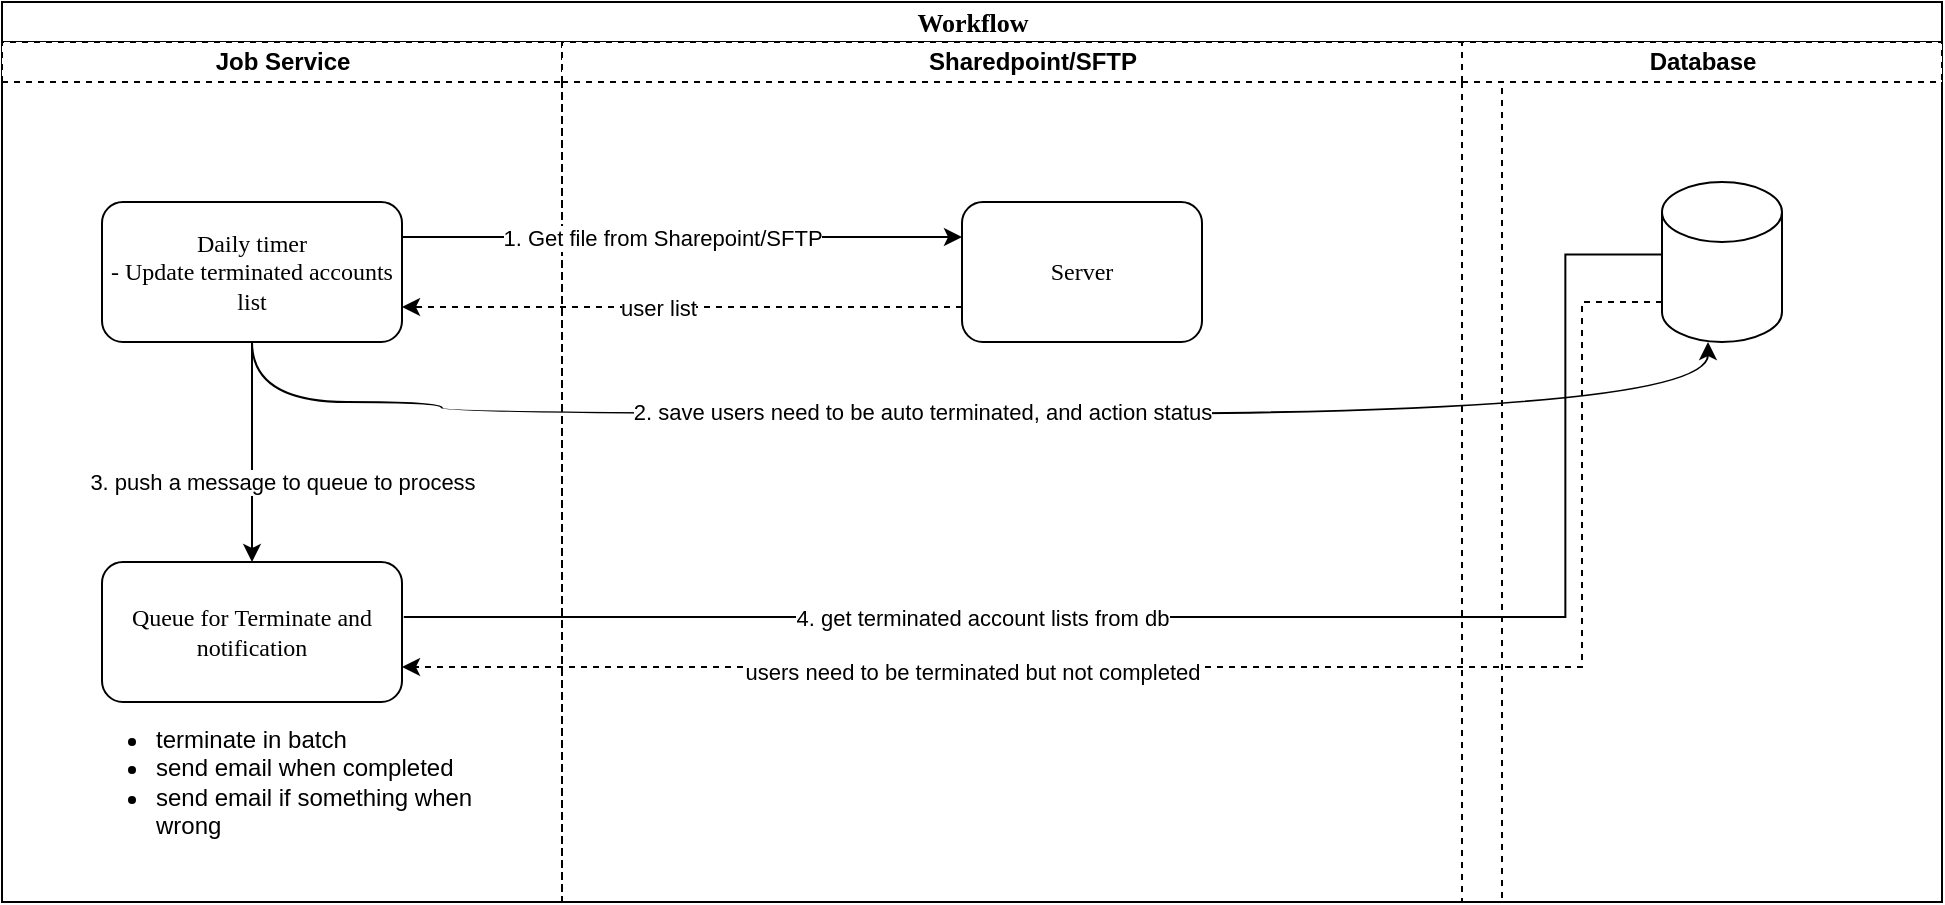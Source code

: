 <mxfile version="24.5.1" type="github">
  <diagram name="Page-1" id="74e2e168-ea6b-b213-b513-2b3c1d86103e">
    <mxGraphModel dx="1195" dy="615" grid="1" gridSize="10" guides="1" tooltips="1" connect="1" arrows="1" fold="1" page="1" pageScale="1" pageWidth="1100" pageHeight="850" background="none" math="0" shadow="0">
      <root>
        <mxCell id="0" />
        <mxCell id="1" parent="0" />
        <mxCell id="77e6c97f196da883-1" value="&lt;font style=&quot;font-size: 13px;&quot;&gt;Workflow&lt;/font&gt;" style="swimlane;html=1;childLayout=stackLayout;startSize=20;rounded=0;shadow=0;labelBackgroundColor=none;strokeWidth=1;fontFamily=Verdana;fontSize=8;align=center;" parent="1" vertex="1">
          <mxGeometry x="70" y="40" width="970" height="450" as="geometry" />
        </mxCell>
        <mxCell id="77e6c97f196da883-3" value="Job Service" style="swimlane;html=1;startSize=20;dashed=1;" parent="77e6c97f196da883-1" vertex="1">
          <mxGeometry y="20" width="280" height="430" as="geometry" />
        </mxCell>
        <mxCell id="77e6c97f196da883-11" value="&lt;font style=&quot;font-size: 12px;&quot;&gt;Daily timer&lt;/font&gt;&lt;div&gt;&lt;span style=&quot;font-size: 12px;&quot;&gt;- Update terminated accounts list&lt;/span&gt;&lt;/div&gt;" style="rounded=1;whiteSpace=wrap;html=1;shadow=0;labelBackgroundColor=none;strokeWidth=1;fontFamily=Verdana;fontSize=8;align=center;" parent="77e6c97f196da883-3" vertex="1">
          <mxGeometry x="50" y="80" width="150" height="70" as="geometry" />
        </mxCell>
        <mxCell id="C44f-9Xv0R-iDv7mBQcy-20" value="&lt;span style=&quot;font-size: 12px;&quot;&gt;Queue for&amp;nbsp;&lt;/span&gt;&lt;span style=&quot;font-size: 12px; background-color: initial;&quot;&gt;Terminate and notification&lt;/span&gt;" style="rounded=1;whiteSpace=wrap;html=1;shadow=0;labelBackgroundColor=none;strokeWidth=1;fontFamily=Verdana;fontSize=8;align=center;" vertex="1" parent="77e6c97f196da883-3">
          <mxGeometry x="50" y="260" width="150" height="70" as="geometry" />
        </mxCell>
        <mxCell id="C44f-9Xv0R-iDv7mBQcy-27" value="&lt;ul&gt;&lt;li&gt;terminate in batch&lt;/li&gt;&lt;li&gt;send email when completed&lt;/li&gt;&lt;li&gt;send email if something when wrong&lt;/li&gt;&lt;/ul&gt;" style="text;html=1;align=left;verticalAlign=middle;whiteSpace=wrap;rounded=0;" vertex="1" parent="77e6c97f196da883-3">
          <mxGeometry x="35" y="330" width="210" height="80" as="geometry" />
        </mxCell>
        <mxCell id="C44f-9Xv0R-iDv7mBQcy-30" value="" style="endArrow=classic;html=1;rounded=0;exitX=0.5;exitY=1;exitDx=0;exitDy=0;entryX=0.5;entryY=0;entryDx=0;entryDy=0;" edge="1" parent="77e6c97f196da883-3" source="77e6c97f196da883-11" target="C44f-9Xv0R-iDv7mBQcy-20">
          <mxGeometry width="50" height="50" relative="1" as="geometry">
            <mxPoint x="410" y="190" as="sourcePoint" />
            <mxPoint x="460" y="140" as="targetPoint" />
          </mxGeometry>
        </mxCell>
        <mxCell id="C44f-9Xv0R-iDv7mBQcy-31" value="3. push a message to queue to process" style="edgeLabel;html=1;align=center;verticalAlign=middle;resizable=0;points=[];" vertex="1" connectable="0" parent="C44f-9Xv0R-iDv7mBQcy-30">
          <mxGeometry x="0.091" y="-1" relative="1" as="geometry">
            <mxPoint x="16" y="10" as="offset" />
          </mxGeometry>
        </mxCell>
        <mxCell id="C44f-9Xv0R-iDv7mBQcy-4" value="Sharedpoint/SFTP" style="swimlane;html=1;startSize=20;swimlaneLine=1;dashed=1;" vertex="1" parent="77e6c97f196da883-1">
          <mxGeometry x="280" y="20" width="470" height="430" as="geometry" />
        </mxCell>
        <mxCell id="C44f-9Xv0R-iDv7mBQcy-6" value="&lt;font style=&quot;font-size: 12px;&quot;&gt;Server&lt;/font&gt;" style="rounded=1;whiteSpace=wrap;html=1;shadow=0;labelBackgroundColor=none;strokeWidth=1;fontFamily=Verdana;fontSize=8;align=center;" vertex="1" parent="C44f-9Xv0R-iDv7mBQcy-4">
          <mxGeometry x="200" y="80" width="120" height="70" as="geometry" />
        </mxCell>
        <mxCell id="C44f-9Xv0R-iDv7mBQcy-22" value="" style="endArrow=classic;html=1;rounded=0;edgeStyle=elbowEdgeStyle;exitX=1.006;exitY=0.393;exitDx=0;exitDy=0;entryX=-0.028;entryY=0.594;entryDx=0;entryDy=0;entryPerimeter=0;exitPerimeter=0;" edge="1" parent="C44f-9Xv0R-iDv7mBQcy-4" source="C44f-9Xv0R-iDv7mBQcy-20">
          <mxGeometry width="50" height="50" relative="1" as="geometry">
            <mxPoint x="-58.32" y="283.74" as="sourcePoint" />
            <mxPoint x="570.0" y="106.26" as="targetPoint" />
            <Array as="points">
              <mxPoint x="501.68" y="198.74" />
            </Array>
          </mxGeometry>
        </mxCell>
        <mxCell id="C44f-9Xv0R-iDv7mBQcy-23" value="4. get terminated account lists from db" style="edgeLabel;html=1;align=center;verticalAlign=middle;resizable=0;points=[];" vertex="1" connectable="0" parent="C44f-9Xv0R-iDv7mBQcy-22">
          <mxGeometry x="-0.361" y="-4" relative="1" as="geometry">
            <mxPoint x="23" y="-4" as="offset" />
          </mxGeometry>
        </mxCell>
        <mxCell id="C44f-9Xv0R-iDv7mBQcy-12" value="" style="endArrow=classic;html=1;rounded=0;entryX=1;entryY=0.75;entryDx=0;entryDy=0;exitX=0;exitY=0.75;exitDx=0;exitDy=0;dashed=1;" edge="1" parent="77e6c97f196da883-1" source="C44f-9Xv0R-iDv7mBQcy-6" target="77e6c97f196da883-11">
          <mxGeometry width="50" height="50" relative="1" as="geometry">
            <mxPoint x="360" y="210" as="sourcePoint" />
            <mxPoint x="410" y="160" as="targetPoint" />
          </mxGeometry>
        </mxCell>
        <mxCell id="C44f-9Xv0R-iDv7mBQcy-13" value="user list" style="edgeLabel;html=1;align=center;verticalAlign=middle;resizable=0;points=[];" vertex="1" connectable="0" parent="C44f-9Xv0R-iDv7mBQcy-12">
          <mxGeometry x="0.25" y="3" relative="1" as="geometry">
            <mxPoint x="23" y="-3" as="offset" />
          </mxGeometry>
        </mxCell>
        <mxCell id="C44f-9Xv0R-iDv7mBQcy-2" style="edgeStyle=orthogonalEdgeStyle;rounded=0;orthogonalLoop=1;jettySize=auto;html=1;entryX=0;entryY=0.25;entryDx=0;entryDy=0;exitX=1;exitY=0.25;exitDx=0;exitDy=0;" edge="1" parent="77e6c97f196da883-1" source="77e6c97f196da883-11" target="C44f-9Xv0R-iDv7mBQcy-6">
          <mxGeometry relative="1" as="geometry">
            <mxPoint x="330" y="170" as="targetPoint" />
            <Array as="points" />
          </mxGeometry>
        </mxCell>
        <mxCell id="C44f-9Xv0R-iDv7mBQcy-7" value="1. Get file from Sharepoint/SFTP" style="edgeLabel;html=1;align=center;verticalAlign=middle;resizable=0;points=[];" vertex="1" connectable="0" parent="C44f-9Xv0R-iDv7mBQcy-2">
          <mxGeometry x="-0.281" y="-3" relative="1" as="geometry">
            <mxPoint x="29" y="-3" as="offset" />
          </mxGeometry>
        </mxCell>
        <mxCell id="C44f-9Xv0R-iDv7mBQcy-9" value="Database" style="swimlane;html=1;startSize=20;dashed=1;" vertex="1" parent="1">
          <mxGeometry x="800" y="60" width="240" height="430" as="geometry" />
        </mxCell>
        <mxCell id="C44f-9Xv0R-iDv7mBQcy-11" value="" style="shape=cylinder3;whiteSpace=wrap;html=1;boundedLbl=1;backgroundOutline=1;size=15;" vertex="1" parent="C44f-9Xv0R-iDv7mBQcy-9">
          <mxGeometry x="100" y="70" width="60" height="80" as="geometry" />
        </mxCell>
        <mxCell id="C44f-9Xv0R-iDv7mBQcy-16" value="" style="endArrow=classic;html=1;rounded=0;edgeStyle=orthogonalEdgeStyle;curved=1;exitX=0.5;exitY=1;exitDx=0;exitDy=0;" edge="1" parent="1" source="77e6c97f196da883-11" target="C44f-9Xv0R-iDv7mBQcy-11">
          <mxGeometry width="50" height="50" relative="1" as="geometry">
            <mxPoint x="200" y="240" as="sourcePoint" />
            <mxPoint x="570" y="270" as="targetPoint" />
            <Array as="points">
              <mxPoint x="195" y="240" />
              <mxPoint x="290" y="240" />
              <mxPoint x="290" y="246" />
              <mxPoint x="923" y="246" />
            </Array>
          </mxGeometry>
        </mxCell>
        <mxCell id="C44f-9Xv0R-iDv7mBQcy-18" value="2. save users need to be auto terminated, and action status" style="edgeLabel;html=1;align=center;verticalAlign=middle;resizable=0;points=[];" vertex="1" connectable="0" parent="C44f-9Xv0R-iDv7mBQcy-16">
          <mxGeometry x="-0.26" y="-1" relative="1" as="geometry">
            <mxPoint x="75" y="-2" as="offset" />
          </mxGeometry>
        </mxCell>
        <mxCell id="C44f-9Xv0R-iDv7mBQcy-24" value="" style="endArrow=classic;html=1;rounded=0;exitX=0;exitY=0.75;exitDx=0;exitDy=0;exitPerimeter=0;edgeStyle=elbowEdgeStyle;entryX=1;entryY=0.75;entryDx=0;entryDy=0;dashed=1;" edge="1" parent="1" source="C44f-9Xv0R-iDv7mBQcy-11" target="C44f-9Xv0R-iDv7mBQcy-20">
          <mxGeometry width="50" height="50" relative="1" as="geometry">
            <mxPoint x="480" y="250" as="sourcePoint" />
            <mxPoint x="530" y="200" as="targetPoint" />
            <Array as="points">
              <mxPoint x="860" y="280" />
            </Array>
          </mxGeometry>
        </mxCell>
        <mxCell id="C44f-9Xv0R-iDv7mBQcy-25" value="users need to be terminated but not completed" style="edgeLabel;html=1;align=center;verticalAlign=middle;resizable=0;points=[];" vertex="1" connectable="0" parent="C44f-9Xv0R-iDv7mBQcy-24">
          <mxGeometry x="0.36" y="2" relative="1" as="geometry">
            <mxPoint x="25" as="offset" />
          </mxGeometry>
        </mxCell>
      </root>
    </mxGraphModel>
  </diagram>
</mxfile>

